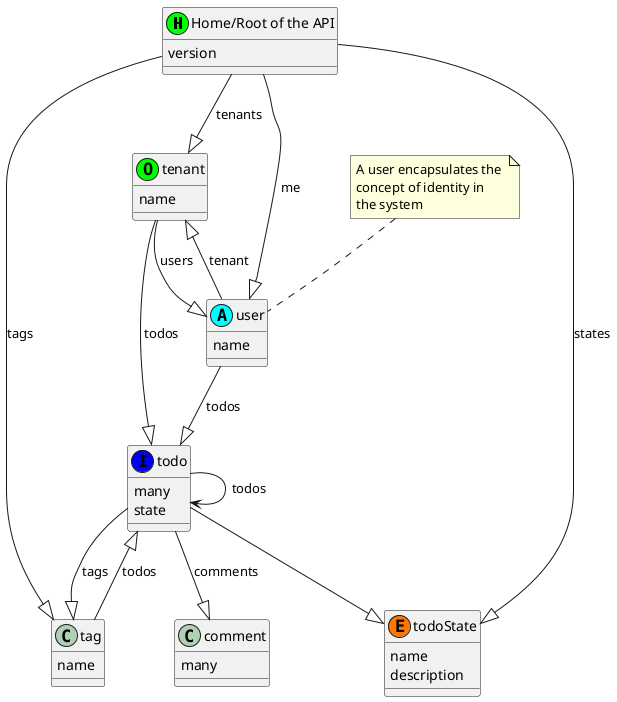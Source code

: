 Todo network of data resource types:

@startuml

class home as "Home/Root of the API" <<H, #00FF00) >>
home : version
home --|> tenant : tenants
home --|> tag : tags
home --|> todoState : states
home --|> user : me

class tag as "tag"
tag : name
tag --|> todo : todos

class tenant as "tenant"  <<O, #00FF00) >>
tenant : name
tenant --|> user : users
tenant --|> todo : todos


class todo as "todo"   <<I, #0000FF) >>
todo : many
todo : state
todo --|> todoState
todo --|> comment : comments
todo --|> tag : tags
todo --> todo : todos

class comment as "comment"
comment : many

'
' Integration Support
' =================== 
'

class user as "User"  <<A, #00FFFF) >>
note top
  A user encapsulates the 
  concept of identity in 
  the system 
end note
user : name
user --|> tenant : tenant
user --|> todo : todos


'
' Enumeration resources
' =====================
'

class todoState  as "Todo States (enum)" <<E, #FF7700) >>
todoState : name
todoState : description


@enduml